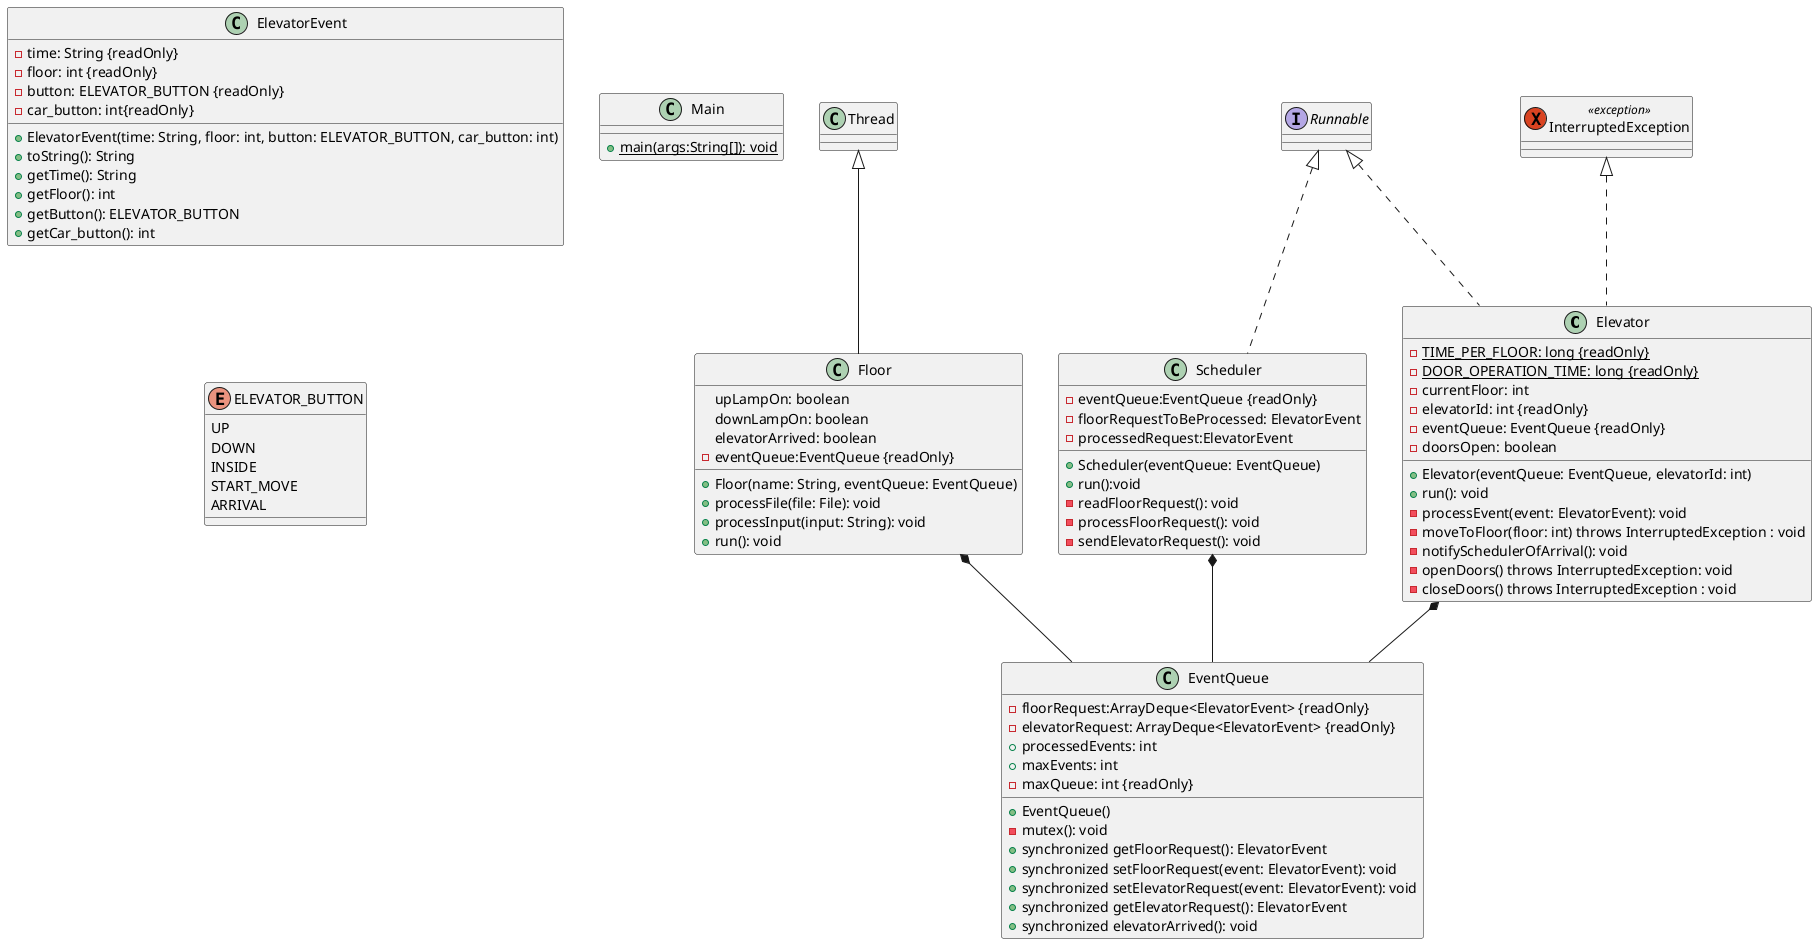 @startuml
'https://plantuml.com/class-diagram

class Elevator
class ElevatorEvent
class EventQueue
class Floor
class Main
class Scheduler
enum ELEVATOR_BUTTON
exception InterruptedException <<exception>>

Scheduler *-- EventQueue
Elevator *-- EventQueue
Floor *-- EventQueue

InterruptedException <|.. Elevator

class Elevator implements Runnable {
-{static} TIME_PER_FLOOR: long {readOnly}
-{static} DOOR_OPERATION_TIME: long {readOnly}
-currentFloor: int
-elevatorId: int {readOnly}
-eventQueue: EventQueue {readOnly}
-doorsOpen: boolean

+Elevator(eventQueue: EventQueue, elevatorId: int)
+run(): void
-processEvent(event: ElevatorEvent): void
-moveToFloor(floor: int) throws InterruptedException : void
-notifySchedulerOfArrival(): void
-openDoors() throws InterruptedException: void
-closeDoors() throws InterruptedException : void
}

enum ELEVATOR_BUTTON {
UP
DOWN
INSIDE
START_MOVE
ARRIVAL
}

class ElevatorEvent{
-time: String {readOnly}
-floor: int {readOnly}
-button: ELEVATOR_BUTTON {readOnly}
-car_button: int{readOnly}

+ElevatorEvent(time: String, floor: int, button: ELEVATOR_BUTTON, car_button: int)
+toString(): String
+getTime(): String
+getFloor(): int
+getButton(): ELEVATOR_BUTTON
+getCar_button(): int
}

class EventQueue{
-floorRequest:ArrayDeque<ElevatorEvent> {readOnly}
-elevatorRequest: ArrayDeque<ElevatorEvent> {readOnly}
+processedEvents: int
+maxEvents: int
-maxQueue: int {readOnly}

+EventQueue()
-mutex(): void
+synchronized getFloorRequest(): ElevatorEvent
+synchronized setFloorRequest(event: ElevatorEvent): void
+synchronized setElevatorRequest(event: ElevatorEvent): void
+synchronized getElevatorRequest(): ElevatorEvent
+synchronized elevatorArrived(): void
}

class Floor extends Thread{
upLampOn: boolean
downLampOn: boolean
elevatorArrived: boolean
-eventQueue:EventQueue {readOnly}

+Floor(name: String, eventQueue: EventQueue)
+processFile(file: File): void
+processInput(input: String): void
+run(): void
}

class Main{
+{Static} main(args:String[]): void
}

class Scheduler implements Runnable{
-eventQueue:EventQueue {readOnly}
-floorRequestToBeProcessed: ElevatorEvent
-processedRequest:ElevatorEvent

+Scheduler(eventQueue: EventQueue)
+run():void
-readFloorRequest(): void
-processFloorRequest(): void
-sendElevatorRequest(): void

}

@enduml